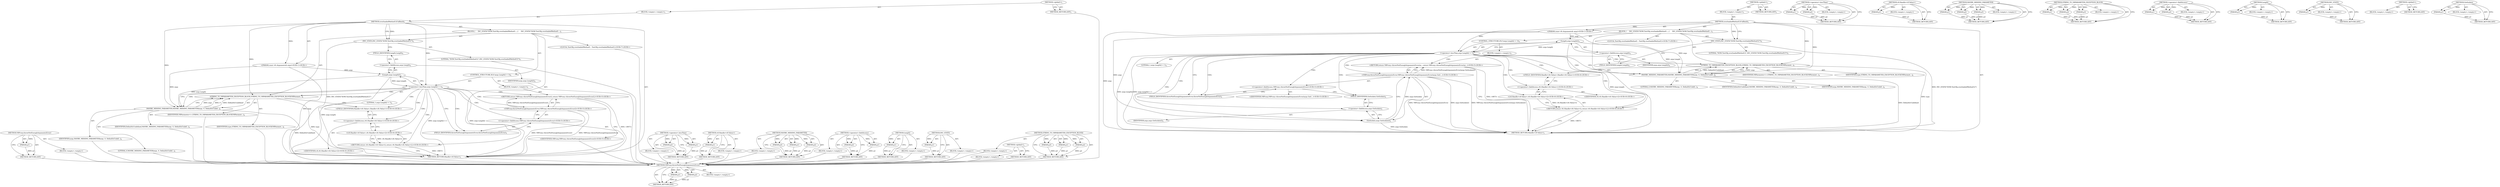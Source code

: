 digraph "GetIsolate" {
vulnerable_82 [label=<(METHOD,V8Proxy.throwNotEnoughArgumentsError)>];
vulnerable_83 [label=<(PARAM,p1)>];
vulnerable_84 [label=<(BLOCK,&lt;empty&gt;,&lt;empty&gt;)>];
vulnerable_85 [label=<(METHOD_RETURN,ANY)>];
vulnerable_6 [label=<(METHOD,&lt;global&gt;)<SUB>1</SUB>>];
vulnerable_7 [label=<(BLOCK,&lt;empty&gt;,&lt;empty&gt;)<SUB>1</SUB>>];
vulnerable_8 [label=<(METHOD,overloadedMethod12Callback)<SUB>1</SUB>>];
vulnerable_9 [label="<(PARAM,const v8::Arguments&amp; args)<SUB>1</SUB>>"];
vulnerable_10 [label=<(BLOCK,{
     INC_STATS(&quot;DOM.TestObj.overloadedMethod1...,{
     INC_STATS(&quot;DOM.TestObj.overloadedMethod1...)<SUB>2</SUB>>];
vulnerable_11 [label=<(INC_STATS,INC_STATS(&quot;DOM.TestObj.overloadedMethod12&quot;))<SUB>3</SUB>>];
vulnerable_12 [label=<(LITERAL,&quot;DOM.TestObj.overloadedMethod12&quot;,INC_STATS(&quot;DOM.TestObj.overloadedMethod12&quot;))<SUB>3</SUB>>];
vulnerable_13 [label=<(CONTROL_STRUCTURE,IF,if (args.Length() &lt; 1))<SUB>4</SUB>>];
vulnerable_14 [label=<(&lt;operator&gt;.lessThan,args.Length() &lt; 1)<SUB>4</SUB>>];
vulnerable_15 [label=<(Length,args.Length())<SUB>4</SUB>>];
vulnerable_16 [label=<(&lt;operator&gt;.fieldAccess,args.Length)<SUB>4</SUB>>];
vulnerable_17 [label=<(IDENTIFIER,args,args.Length())<SUB>4</SUB>>];
vulnerable_18 [label=<(FIELD_IDENTIFIER,Length,Length)<SUB>4</SUB>>];
vulnerable_19 [label=<(LITERAL,1,args.Length() &lt; 1)<SUB>4</SUB>>];
vulnerable_20 [label=<(BLOCK,&lt;empty&gt;,&lt;empty&gt;)<SUB>5</SUB>>];
vulnerable_21 [label="<(RETURN,return V8Proxy::throwNotEnoughArgumentsError();,return V8Proxy::throwNotEnoughArgumentsError();)<SUB>5</SUB>>"];
vulnerable_22 [label="<(V8Proxy.throwNotEnoughArgumentsError,V8Proxy::throwNotEnoughArgumentsError())<SUB>5</SUB>>"];
vulnerable_23 [label="<(&lt;operator&gt;.fieldAccess,V8Proxy::throwNotEnoughArgumentsError)<SUB>5</SUB>>"];
vulnerable_24 [label="<(IDENTIFIER,V8Proxy,V8Proxy::throwNotEnoughArgumentsError())<SUB>5</SUB>>"];
vulnerable_25 [label=<(FIELD_IDENTIFIER,throwNotEnoughArgumentsError,throwNotEnoughArgumentsError)<SUB>5</SUB>>];
vulnerable_26 [label=<(STRING_TO_V8PARAMETER_EXCEPTION_BLOCK,STRING_TO_V8PARAMETER_EXCEPTION_BLOCK(V8Paramet...)<SUB>6</SUB>>];
vulnerable_27 [label=<(IDENTIFIER,V8Parameter&lt;&gt;,STRING_TO_V8PARAMETER_EXCEPTION_BLOCK(V8Paramet...)<SUB>6</SUB>>];
vulnerable_28 [label=<(IDENTIFIER,type,STRING_TO_V8PARAMETER_EXCEPTION_BLOCK(V8Paramet...)<SUB>6</SUB>>];
vulnerable_29 [label=<(MAYBE_MISSING_PARAMETER,MAYBE_MISSING_PARAMETER(args, 0, DefaultIsUndef...)<SUB>6</SUB>>];
vulnerable_30 [label=<(IDENTIFIER,args,MAYBE_MISSING_PARAMETER(args, 0, DefaultIsUndef...)<SUB>6</SUB>>];
vulnerable_31 [label=<(LITERAL,0,MAYBE_MISSING_PARAMETER(args, 0, DefaultIsUndef...)<SUB>6</SUB>>];
vulnerable_32 [label=<(IDENTIFIER,DefaultIsUndefined,MAYBE_MISSING_PARAMETER(args, 0, DefaultIsUndef...)<SUB>6</SUB>>];
vulnerable_33 [label="<(LOCAL,TestObj.overloadedMethod1 : TestObj.overloadedMethod1)<SUB>7</SUB>>"];
vulnerable_34 [label="<(RETURN,return v8::Handle&lt;v8::Value&gt;();,return v8::Handle&lt;v8::Value&gt;();)<SUB>8</SUB>>"];
vulnerable_35 [label="<(v8.Handle&lt;v8.Value&gt;,v8::Handle&lt;v8::Value&gt;())<SUB>8</SUB>>"];
vulnerable_36 [label="<(&lt;operator&gt;.fieldAccess,v8::Handle&lt;v8::Value&gt;)<SUB>8</SUB>>"];
vulnerable_37 [label="<(IDENTIFIER,v8,v8::Handle&lt;v8::Value&gt;())<SUB>8</SUB>>"];
vulnerable_38 [label="<(FIELD_IDENTIFIER,Handle&lt;v8::Value&gt;,Handle&lt;v8::Value&gt;)<SUB>8</SUB>>"];
vulnerable_39 [label=<(METHOD_RETURN,Handle&lt;v8.Value&gt;)<SUB>1</SUB>>];
vulnerable_41 [label=<(METHOD_RETURN,ANY)<SUB>1</SUB>>];
vulnerable_68 [label=<(METHOD,&lt;operator&gt;.lessThan)>];
vulnerable_69 [label=<(PARAM,p1)>];
vulnerable_70 [label=<(PARAM,p2)>];
vulnerable_71 [label=<(BLOCK,&lt;empty&gt;,&lt;empty&gt;)>];
vulnerable_72 [label=<(METHOD_RETURN,ANY)>];
vulnerable_98 [label=<(METHOD,v8.Handle&lt;v8.Value&gt;)>];
vulnerable_99 [label=<(PARAM,p1)>];
vulnerable_100 [label=<(BLOCK,&lt;empty&gt;,&lt;empty&gt;)>];
vulnerable_101 [label=<(METHOD_RETURN,ANY)>];
vulnerable_92 [label=<(METHOD,MAYBE_MISSING_PARAMETER)>];
vulnerable_93 [label=<(PARAM,p1)>];
vulnerable_94 [label=<(PARAM,p2)>];
vulnerable_95 [label=<(PARAM,p3)>];
vulnerable_96 [label=<(BLOCK,&lt;empty&gt;,&lt;empty&gt;)>];
vulnerable_97 [label=<(METHOD_RETURN,ANY)>];
vulnerable_77 [label=<(METHOD,&lt;operator&gt;.fieldAccess)>];
vulnerable_78 [label=<(PARAM,p1)>];
vulnerable_79 [label=<(PARAM,p2)>];
vulnerable_80 [label=<(BLOCK,&lt;empty&gt;,&lt;empty&gt;)>];
vulnerable_81 [label=<(METHOD_RETURN,ANY)>];
vulnerable_73 [label=<(METHOD,Length)>];
vulnerable_74 [label=<(PARAM,p1)>];
vulnerable_75 [label=<(BLOCK,&lt;empty&gt;,&lt;empty&gt;)>];
vulnerable_76 [label=<(METHOD_RETURN,ANY)>];
vulnerable_64 [label=<(METHOD,INC_STATS)>];
vulnerable_65 [label=<(PARAM,p1)>];
vulnerable_66 [label=<(BLOCK,&lt;empty&gt;,&lt;empty&gt;)>];
vulnerable_67 [label=<(METHOD_RETURN,ANY)>];
vulnerable_58 [label=<(METHOD,&lt;global&gt;)<SUB>1</SUB>>];
vulnerable_59 [label=<(BLOCK,&lt;empty&gt;,&lt;empty&gt;)>];
vulnerable_60 [label=<(METHOD_RETURN,ANY)>];
vulnerable_86 [label=<(METHOD,STRING_TO_V8PARAMETER_EXCEPTION_BLOCK)>];
vulnerable_87 [label=<(PARAM,p1)>];
vulnerable_88 [label=<(PARAM,p2)>];
vulnerable_89 [label=<(PARAM,p3)>];
vulnerable_90 [label=<(BLOCK,&lt;empty&gt;,&lt;empty&gt;)>];
vulnerable_91 [label=<(METHOD_RETURN,ANY)>];
fixed_86 [label=<(METHOD,V8Proxy.throwNotEnoughArgumentsError)>];
fixed_87 [label=<(PARAM,p1)>];
fixed_88 [label=<(PARAM,p2)>];
fixed_89 [label=<(BLOCK,&lt;empty&gt;,&lt;empty&gt;)>];
fixed_90 [label=<(METHOD_RETURN,ANY)>];
fixed_6 [label=<(METHOD,&lt;global&gt;)<SUB>1</SUB>>];
fixed_7 [label=<(BLOCK,&lt;empty&gt;,&lt;empty&gt;)<SUB>1</SUB>>];
fixed_8 [label=<(METHOD,overloadedMethod12Callback)<SUB>1</SUB>>];
fixed_9 [label="<(PARAM,const v8::Arguments&amp; args)<SUB>1</SUB>>"];
fixed_10 [label=<(BLOCK,{
     INC_STATS(&quot;DOM.TestObj.overloadedMethod1...,{
     INC_STATS(&quot;DOM.TestObj.overloadedMethod1...)<SUB>2</SUB>>];
fixed_11 [label=<(INC_STATS,INC_STATS(&quot;DOM.TestObj.overloadedMethod12&quot;))<SUB>3</SUB>>];
fixed_12 [label=<(LITERAL,&quot;DOM.TestObj.overloadedMethod12&quot;,INC_STATS(&quot;DOM.TestObj.overloadedMethod12&quot;))<SUB>3</SUB>>];
fixed_13 [label=<(CONTROL_STRUCTURE,IF,if (args.Length() &lt; 1))<SUB>4</SUB>>];
fixed_14 [label=<(&lt;operator&gt;.lessThan,args.Length() &lt; 1)<SUB>4</SUB>>];
fixed_15 [label=<(Length,args.Length())<SUB>4</SUB>>];
fixed_16 [label=<(&lt;operator&gt;.fieldAccess,args.Length)<SUB>4</SUB>>];
fixed_17 [label=<(IDENTIFIER,args,args.Length())<SUB>4</SUB>>];
fixed_18 [label=<(FIELD_IDENTIFIER,Length,Length)<SUB>4</SUB>>];
fixed_19 [label=<(LITERAL,1,args.Length() &lt; 1)<SUB>4</SUB>>];
fixed_20 [label=<(BLOCK,&lt;empty&gt;,&lt;empty&gt;)<SUB>5</SUB>>];
fixed_21 [label="<(RETURN,return V8Proxy::throwNotEnoughArgumentsError(ar...,return V8Proxy::throwNotEnoughArgumentsError(ar...)<SUB>5</SUB>>"];
fixed_22 [label="<(V8Proxy.throwNotEnoughArgumentsError,V8Proxy::throwNotEnoughArgumentsError(args.GetI...)<SUB>5</SUB>>"];
fixed_23 [label="<(&lt;operator&gt;.fieldAccess,V8Proxy::throwNotEnoughArgumentsError)<SUB>5</SUB>>"];
fixed_24 [label="<(IDENTIFIER,V8Proxy,V8Proxy::throwNotEnoughArgumentsError(args.GetI...)<SUB>5</SUB>>"];
fixed_25 [label=<(FIELD_IDENTIFIER,throwNotEnoughArgumentsError,throwNotEnoughArgumentsError)<SUB>5</SUB>>];
fixed_26 [label=<(GetIsolate,args.GetIsolate())<SUB>5</SUB>>];
fixed_27 [label=<(&lt;operator&gt;.fieldAccess,args.GetIsolate)<SUB>5</SUB>>];
fixed_28 [label=<(IDENTIFIER,args,args.GetIsolate())<SUB>5</SUB>>];
fixed_29 [label=<(FIELD_IDENTIFIER,GetIsolate,GetIsolate)<SUB>5</SUB>>];
fixed_30 [label=<(STRING_TO_V8PARAMETER_EXCEPTION_BLOCK,STRING_TO_V8PARAMETER_EXCEPTION_BLOCK(V8Paramet...)<SUB>6</SUB>>];
fixed_31 [label=<(IDENTIFIER,V8Parameter&lt;&gt;,STRING_TO_V8PARAMETER_EXCEPTION_BLOCK(V8Paramet...)<SUB>6</SUB>>];
fixed_32 [label=<(IDENTIFIER,type,STRING_TO_V8PARAMETER_EXCEPTION_BLOCK(V8Paramet...)<SUB>6</SUB>>];
fixed_33 [label=<(MAYBE_MISSING_PARAMETER,MAYBE_MISSING_PARAMETER(args, 0, DefaultIsUndef...)<SUB>6</SUB>>];
fixed_34 [label=<(IDENTIFIER,args,MAYBE_MISSING_PARAMETER(args, 0, DefaultIsUndef...)<SUB>6</SUB>>];
fixed_35 [label=<(LITERAL,0,MAYBE_MISSING_PARAMETER(args, 0, DefaultIsUndef...)<SUB>6</SUB>>];
fixed_36 [label=<(IDENTIFIER,DefaultIsUndefined,MAYBE_MISSING_PARAMETER(args, 0, DefaultIsUndef...)<SUB>6</SUB>>];
fixed_37 [label="<(LOCAL,TestObj.overloadedMethod1 : TestObj.overloadedMethod1)<SUB>7</SUB>>"];
fixed_38 [label="<(RETURN,return v8::Handle&lt;v8::Value&gt;();,return v8::Handle&lt;v8::Value&gt;();)<SUB>8</SUB>>"];
fixed_39 [label="<(v8.Handle&lt;v8.Value&gt;,v8::Handle&lt;v8::Value&gt;())<SUB>8</SUB>>"];
fixed_40 [label="<(&lt;operator&gt;.fieldAccess,v8::Handle&lt;v8::Value&gt;)<SUB>8</SUB>>"];
fixed_41 [label="<(IDENTIFIER,v8,v8::Handle&lt;v8::Value&gt;())<SUB>8</SUB>>"];
fixed_42 [label="<(FIELD_IDENTIFIER,Handle&lt;v8::Value&gt;,Handle&lt;v8::Value&gt;)<SUB>8</SUB>>"];
fixed_43 [label=<(METHOD_RETURN,Handle&lt;v8.Value&gt;)<SUB>1</SUB>>];
fixed_45 [label=<(METHOD_RETURN,ANY)<SUB>1</SUB>>];
fixed_72 [label=<(METHOD,&lt;operator&gt;.lessThan)>];
fixed_73 [label=<(PARAM,p1)>];
fixed_74 [label=<(PARAM,p2)>];
fixed_75 [label=<(BLOCK,&lt;empty&gt;,&lt;empty&gt;)>];
fixed_76 [label=<(METHOD_RETURN,ANY)>];
fixed_107 [label=<(METHOD,v8.Handle&lt;v8.Value&gt;)>];
fixed_108 [label=<(PARAM,p1)>];
fixed_109 [label=<(BLOCK,&lt;empty&gt;,&lt;empty&gt;)>];
fixed_110 [label=<(METHOD_RETURN,ANY)>];
fixed_101 [label=<(METHOD,MAYBE_MISSING_PARAMETER)>];
fixed_102 [label=<(PARAM,p1)>];
fixed_103 [label=<(PARAM,p2)>];
fixed_104 [label=<(PARAM,p3)>];
fixed_105 [label=<(BLOCK,&lt;empty&gt;,&lt;empty&gt;)>];
fixed_106 [label=<(METHOD_RETURN,ANY)>];
fixed_95 [label=<(METHOD,STRING_TO_V8PARAMETER_EXCEPTION_BLOCK)>];
fixed_96 [label=<(PARAM,p1)>];
fixed_97 [label=<(PARAM,p2)>];
fixed_98 [label=<(PARAM,p3)>];
fixed_99 [label=<(BLOCK,&lt;empty&gt;,&lt;empty&gt;)>];
fixed_100 [label=<(METHOD_RETURN,ANY)>];
fixed_81 [label=<(METHOD,&lt;operator&gt;.fieldAccess)>];
fixed_82 [label=<(PARAM,p1)>];
fixed_83 [label=<(PARAM,p2)>];
fixed_84 [label=<(BLOCK,&lt;empty&gt;,&lt;empty&gt;)>];
fixed_85 [label=<(METHOD_RETURN,ANY)>];
fixed_77 [label=<(METHOD,Length)>];
fixed_78 [label=<(PARAM,p1)>];
fixed_79 [label=<(BLOCK,&lt;empty&gt;,&lt;empty&gt;)>];
fixed_80 [label=<(METHOD_RETURN,ANY)>];
fixed_68 [label=<(METHOD,INC_STATS)>];
fixed_69 [label=<(PARAM,p1)>];
fixed_70 [label=<(BLOCK,&lt;empty&gt;,&lt;empty&gt;)>];
fixed_71 [label=<(METHOD_RETURN,ANY)>];
fixed_62 [label=<(METHOD,&lt;global&gt;)<SUB>1</SUB>>];
fixed_63 [label=<(BLOCK,&lt;empty&gt;,&lt;empty&gt;)>];
fixed_64 [label=<(METHOD_RETURN,ANY)>];
fixed_91 [label=<(METHOD,GetIsolate)>];
fixed_92 [label=<(PARAM,p1)>];
fixed_93 [label=<(BLOCK,&lt;empty&gt;,&lt;empty&gt;)>];
fixed_94 [label=<(METHOD_RETURN,ANY)>];
vulnerable_82 -> vulnerable_83  [key=0, label="AST: "];
vulnerable_82 -> vulnerable_83  [key=1, label="DDG: "];
vulnerable_82 -> vulnerable_84  [key=0, label="AST: "];
vulnerable_82 -> vulnerable_85  [key=0, label="AST: "];
vulnerable_82 -> vulnerable_85  [key=1, label="CFG: "];
vulnerable_83 -> vulnerable_85  [key=0, label="DDG: p1"];
vulnerable_84 -> fixed_86  [key=0];
vulnerable_85 -> fixed_86  [key=0];
vulnerable_6 -> vulnerable_7  [key=0, label="AST: "];
vulnerable_6 -> vulnerable_41  [key=0, label="AST: "];
vulnerable_6 -> vulnerable_41  [key=1, label="CFG: "];
vulnerable_7 -> vulnerable_8  [key=0, label="AST: "];
vulnerable_8 -> vulnerable_9  [key=0, label="AST: "];
vulnerable_8 -> vulnerable_9  [key=1, label="DDG: "];
vulnerable_8 -> vulnerable_10  [key=0, label="AST: "];
vulnerable_8 -> vulnerable_39  [key=0, label="AST: "];
vulnerable_8 -> vulnerable_11  [key=0, label="CFG: "];
vulnerable_8 -> vulnerable_11  [key=1, label="DDG: "];
vulnerable_8 -> vulnerable_26  [key=0, label="DDG: "];
vulnerable_8 -> vulnerable_14  [key=0, label="DDG: "];
vulnerable_8 -> vulnerable_29  [key=0, label="DDG: "];
vulnerable_9 -> vulnerable_39  [key=0, label="DDG: args"];
vulnerable_9 -> vulnerable_29  [key=0, label="DDG: args"];
vulnerable_9 -> vulnerable_15  [key=0, label="DDG: args"];
vulnerable_10 -> vulnerable_11  [key=0, label="AST: "];
vulnerable_10 -> vulnerable_13  [key=0, label="AST: "];
vulnerable_10 -> vulnerable_26  [key=0, label="AST: "];
vulnerable_10 -> vulnerable_33  [key=0, label="AST: "];
vulnerable_10 -> vulnerable_34  [key=0, label="AST: "];
vulnerable_11 -> vulnerable_12  [key=0, label="AST: "];
vulnerable_11 -> vulnerable_18  [key=0, label="CFG: "];
vulnerable_11 -> vulnerable_39  [key=0, label="DDG: INC_STATS(&quot;DOM.TestObj.overloadedMethod12&quot;)"];
vulnerable_12 -> fixed_86  [key=0];
vulnerable_13 -> vulnerable_14  [key=0, label="AST: "];
vulnerable_13 -> vulnerable_20  [key=0, label="AST: "];
vulnerable_14 -> vulnerable_15  [key=0, label="AST: "];
vulnerable_14 -> vulnerable_19  [key=0, label="AST: "];
vulnerable_14 -> vulnerable_25  [key=0, label="CFG: "];
vulnerable_14 -> vulnerable_25  [key=1, label="CDG: "];
vulnerable_14 -> vulnerable_29  [key=0, label="CFG: "];
vulnerable_14 -> vulnerable_29  [key=1, label="CDG: "];
vulnerable_14 -> vulnerable_39  [key=0, label="DDG: args.Length()"];
vulnerable_14 -> vulnerable_39  [key=1, label="DDG: args.Length() &lt; 1"];
vulnerable_14 -> vulnerable_34  [key=0, label="CDG: "];
vulnerable_14 -> vulnerable_21  [key=0, label="CDG: "];
vulnerable_14 -> vulnerable_26  [key=0, label="CDG: "];
vulnerable_14 -> vulnerable_23  [key=0, label="CDG: "];
vulnerable_14 -> vulnerable_36  [key=0, label="CDG: "];
vulnerable_14 -> vulnerable_35  [key=0, label="CDG: "];
vulnerable_14 -> vulnerable_38  [key=0, label="CDG: "];
vulnerable_14 -> vulnerable_22  [key=0, label="CDG: "];
vulnerable_15 -> vulnerable_16  [key=0, label="AST: "];
vulnerable_15 -> vulnerable_14  [key=0, label="CFG: "];
vulnerable_15 -> vulnerable_14  [key=1, label="DDG: args.Length"];
vulnerable_15 -> vulnerable_39  [key=0, label="DDG: args.Length"];
vulnerable_15 -> vulnerable_29  [key=0, label="DDG: args.Length"];
vulnerable_16 -> vulnerable_17  [key=0, label="AST: "];
vulnerable_16 -> vulnerable_18  [key=0, label="AST: "];
vulnerable_16 -> vulnerable_15  [key=0, label="CFG: "];
vulnerable_17 -> fixed_86  [key=0];
vulnerable_18 -> vulnerable_16  [key=0, label="CFG: "];
vulnerable_19 -> fixed_86  [key=0];
vulnerable_20 -> vulnerable_21  [key=0, label="AST: "];
vulnerable_21 -> vulnerable_22  [key=0, label="AST: "];
vulnerable_21 -> vulnerable_39  [key=0, label="CFG: "];
vulnerable_21 -> vulnerable_39  [key=1, label="DDG: &lt;RET&gt;"];
vulnerable_22 -> vulnerable_23  [key=0, label="AST: "];
vulnerable_22 -> vulnerable_21  [key=0, label="CFG: "];
vulnerable_22 -> vulnerable_21  [key=1, label="DDG: V8Proxy::throwNotEnoughArgumentsError()"];
vulnerable_22 -> vulnerable_39  [key=0, label="DDG: V8Proxy::throwNotEnoughArgumentsError"];
vulnerable_22 -> vulnerable_39  [key=1, label="DDG: V8Proxy::throwNotEnoughArgumentsError()"];
vulnerable_23 -> vulnerable_24  [key=0, label="AST: "];
vulnerable_23 -> vulnerable_25  [key=0, label="AST: "];
vulnerable_23 -> vulnerable_22  [key=0, label="CFG: "];
vulnerable_24 -> fixed_86  [key=0];
vulnerable_25 -> vulnerable_23  [key=0, label="CFG: "];
vulnerable_26 -> vulnerable_27  [key=0, label="AST: "];
vulnerable_26 -> vulnerable_28  [key=0, label="AST: "];
vulnerable_26 -> vulnerable_29  [key=0, label="AST: "];
vulnerable_26 -> vulnerable_38  [key=0, label="CFG: "];
vulnerable_26 -> vulnerable_39  [key=0, label="DDG: type"];
vulnerable_27 -> fixed_86  [key=0];
vulnerable_28 -> fixed_86  [key=0];
vulnerable_29 -> vulnerable_30  [key=0, label="AST: "];
vulnerable_29 -> vulnerable_31  [key=0, label="AST: "];
vulnerable_29 -> vulnerable_32  [key=0, label="AST: "];
vulnerable_29 -> vulnerable_26  [key=0, label="CFG: "];
vulnerable_29 -> vulnerable_26  [key=1, label="DDG: args"];
vulnerable_29 -> vulnerable_26  [key=2, label="DDG: 0"];
vulnerable_29 -> vulnerable_26  [key=3, label="DDG: DefaultIsUndefined"];
vulnerable_29 -> vulnerable_39  [key=0, label="DDG: DefaultIsUndefined"];
vulnerable_30 -> fixed_86  [key=0];
vulnerable_31 -> fixed_86  [key=0];
vulnerable_32 -> fixed_86  [key=0];
vulnerable_33 -> fixed_86  [key=0];
vulnerable_34 -> vulnerable_35  [key=0, label="AST: "];
vulnerable_34 -> vulnerable_39  [key=0, label="CFG: "];
vulnerable_34 -> vulnerable_39  [key=1, label="DDG: &lt;RET&gt;"];
vulnerable_35 -> vulnerable_36  [key=0, label="AST: "];
vulnerable_35 -> vulnerable_34  [key=0, label="CFG: "];
vulnerable_35 -> vulnerable_34  [key=1, label="DDG: v8::Handle&lt;v8::Value&gt;()"];
vulnerable_36 -> vulnerable_37  [key=0, label="AST: "];
vulnerable_36 -> vulnerable_38  [key=0, label="AST: "];
vulnerable_36 -> vulnerable_35  [key=0, label="CFG: "];
vulnerable_37 -> fixed_86  [key=0];
vulnerable_38 -> vulnerable_36  [key=0, label="CFG: "];
vulnerable_39 -> fixed_86  [key=0];
vulnerable_41 -> fixed_86  [key=0];
vulnerable_68 -> vulnerable_69  [key=0, label="AST: "];
vulnerable_68 -> vulnerable_69  [key=1, label="DDG: "];
vulnerable_68 -> vulnerable_71  [key=0, label="AST: "];
vulnerable_68 -> vulnerable_70  [key=0, label="AST: "];
vulnerable_68 -> vulnerable_70  [key=1, label="DDG: "];
vulnerable_68 -> vulnerable_72  [key=0, label="AST: "];
vulnerable_68 -> vulnerable_72  [key=1, label="CFG: "];
vulnerable_69 -> vulnerable_72  [key=0, label="DDG: p1"];
vulnerable_70 -> vulnerable_72  [key=0, label="DDG: p2"];
vulnerable_71 -> fixed_86  [key=0];
vulnerable_72 -> fixed_86  [key=0];
vulnerable_98 -> vulnerable_99  [key=0, label="AST: "];
vulnerable_98 -> vulnerable_99  [key=1, label="DDG: "];
vulnerable_98 -> vulnerable_100  [key=0, label="AST: "];
vulnerable_98 -> vulnerable_101  [key=0, label="AST: "];
vulnerable_98 -> vulnerable_101  [key=1, label="CFG: "];
vulnerable_99 -> vulnerable_101  [key=0, label="DDG: p1"];
vulnerable_100 -> fixed_86  [key=0];
vulnerable_101 -> fixed_86  [key=0];
vulnerable_92 -> vulnerable_93  [key=0, label="AST: "];
vulnerable_92 -> vulnerable_93  [key=1, label="DDG: "];
vulnerable_92 -> vulnerable_96  [key=0, label="AST: "];
vulnerable_92 -> vulnerable_94  [key=0, label="AST: "];
vulnerable_92 -> vulnerable_94  [key=1, label="DDG: "];
vulnerable_92 -> vulnerable_97  [key=0, label="AST: "];
vulnerable_92 -> vulnerable_97  [key=1, label="CFG: "];
vulnerable_92 -> vulnerable_95  [key=0, label="AST: "];
vulnerable_92 -> vulnerable_95  [key=1, label="DDG: "];
vulnerable_93 -> vulnerable_97  [key=0, label="DDG: p1"];
vulnerable_94 -> vulnerable_97  [key=0, label="DDG: p2"];
vulnerable_95 -> vulnerable_97  [key=0, label="DDG: p3"];
vulnerable_96 -> fixed_86  [key=0];
vulnerable_97 -> fixed_86  [key=0];
vulnerable_77 -> vulnerable_78  [key=0, label="AST: "];
vulnerable_77 -> vulnerable_78  [key=1, label="DDG: "];
vulnerable_77 -> vulnerable_80  [key=0, label="AST: "];
vulnerable_77 -> vulnerable_79  [key=0, label="AST: "];
vulnerable_77 -> vulnerable_79  [key=1, label="DDG: "];
vulnerable_77 -> vulnerable_81  [key=0, label="AST: "];
vulnerable_77 -> vulnerable_81  [key=1, label="CFG: "];
vulnerable_78 -> vulnerable_81  [key=0, label="DDG: p1"];
vulnerable_79 -> vulnerable_81  [key=0, label="DDG: p2"];
vulnerable_80 -> fixed_86  [key=0];
vulnerable_81 -> fixed_86  [key=0];
vulnerable_73 -> vulnerable_74  [key=0, label="AST: "];
vulnerable_73 -> vulnerable_74  [key=1, label="DDG: "];
vulnerable_73 -> vulnerable_75  [key=0, label="AST: "];
vulnerable_73 -> vulnerable_76  [key=0, label="AST: "];
vulnerable_73 -> vulnerable_76  [key=1, label="CFG: "];
vulnerable_74 -> vulnerable_76  [key=0, label="DDG: p1"];
vulnerable_75 -> fixed_86  [key=0];
vulnerable_76 -> fixed_86  [key=0];
vulnerable_64 -> vulnerable_65  [key=0, label="AST: "];
vulnerable_64 -> vulnerable_65  [key=1, label="DDG: "];
vulnerable_64 -> vulnerable_66  [key=0, label="AST: "];
vulnerable_64 -> vulnerable_67  [key=0, label="AST: "];
vulnerable_64 -> vulnerable_67  [key=1, label="CFG: "];
vulnerable_65 -> vulnerable_67  [key=0, label="DDG: p1"];
vulnerable_66 -> fixed_86  [key=0];
vulnerable_67 -> fixed_86  [key=0];
vulnerable_58 -> vulnerable_59  [key=0, label="AST: "];
vulnerable_58 -> vulnerable_60  [key=0, label="AST: "];
vulnerable_58 -> vulnerable_60  [key=1, label="CFG: "];
vulnerable_59 -> fixed_86  [key=0];
vulnerable_60 -> fixed_86  [key=0];
vulnerable_86 -> vulnerable_87  [key=0, label="AST: "];
vulnerable_86 -> vulnerable_87  [key=1, label="DDG: "];
vulnerable_86 -> vulnerable_90  [key=0, label="AST: "];
vulnerable_86 -> vulnerable_88  [key=0, label="AST: "];
vulnerable_86 -> vulnerable_88  [key=1, label="DDG: "];
vulnerable_86 -> vulnerable_91  [key=0, label="AST: "];
vulnerable_86 -> vulnerable_91  [key=1, label="CFG: "];
vulnerable_86 -> vulnerable_89  [key=0, label="AST: "];
vulnerable_86 -> vulnerable_89  [key=1, label="DDG: "];
vulnerable_87 -> vulnerable_91  [key=0, label="DDG: p1"];
vulnerable_88 -> vulnerable_91  [key=0, label="DDG: p2"];
vulnerable_89 -> vulnerable_91  [key=0, label="DDG: p3"];
vulnerable_90 -> fixed_86  [key=0];
vulnerable_91 -> fixed_86  [key=0];
fixed_86 -> fixed_87  [key=0, label="AST: "];
fixed_86 -> fixed_87  [key=1, label="DDG: "];
fixed_86 -> fixed_89  [key=0, label="AST: "];
fixed_86 -> fixed_88  [key=0, label="AST: "];
fixed_86 -> fixed_88  [key=1, label="DDG: "];
fixed_86 -> fixed_90  [key=0, label="AST: "];
fixed_86 -> fixed_90  [key=1, label="CFG: "];
fixed_87 -> fixed_90  [key=0, label="DDG: p1"];
fixed_88 -> fixed_90  [key=0, label="DDG: p2"];
fixed_6 -> fixed_7  [key=0, label="AST: "];
fixed_6 -> fixed_45  [key=0, label="AST: "];
fixed_6 -> fixed_45  [key=1, label="CFG: "];
fixed_7 -> fixed_8  [key=0, label="AST: "];
fixed_8 -> fixed_9  [key=0, label="AST: "];
fixed_8 -> fixed_9  [key=1, label="DDG: "];
fixed_8 -> fixed_10  [key=0, label="AST: "];
fixed_8 -> fixed_43  [key=0, label="AST: "];
fixed_8 -> fixed_11  [key=0, label="CFG: "];
fixed_8 -> fixed_11  [key=1, label="DDG: "];
fixed_8 -> fixed_30  [key=0, label="DDG: "];
fixed_8 -> fixed_14  [key=0, label="DDG: "];
fixed_8 -> fixed_33  [key=0, label="DDG: "];
fixed_9 -> fixed_43  [key=0, label="DDG: args"];
fixed_9 -> fixed_33  [key=0, label="DDG: args"];
fixed_9 -> fixed_15  [key=0, label="DDG: args"];
fixed_9 -> fixed_26  [key=0, label="DDG: args"];
fixed_10 -> fixed_11  [key=0, label="AST: "];
fixed_10 -> fixed_13  [key=0, label="AST: "];
fixed_10 -> fixed_30  [key=0, label="AST: "];
fixed_10 -> fixed_37  [key=0, label="AST: "];
fixed_10 -> fixed_38  [key=0, label="AST: "];
fixed_11 -> fixed_12  [key=0, label="AST: "];
fixed_11 -> fixed_18  [key=0, label="CFG: "];
fixed_11 -> fixed_43  [key=0, label="DDG: INC_STATS(&quot;DOM.TestObj.overloadedMethod12&quot;)"];
fixed_13 -> fixed_14  [key=0, label="AST: "];
fixed_13 -> fixed_20  [key=0, label="AST: "];
fixed_14 -> fixed_15  [key=0, label="AST: "];
fixed_14 -> fixed_19  [key=0, label="AST: "];
fixed_14 -> fixed_25  [key=0, label="CFG: "];
fixed_14 -> fixed_25  [key=1, label="CDG: "];
fixed_14 -> fixed_33  [key=0, label="CFG: "];
fixed_14 -> fixed_33  [key=1, label="CDG: "];
fixed_14 -> fixed_43  [key=0, label="DDG: args.Length()"];
fixed_14 -> fixed_43  [key=1, label="DDG: args.Length() &lt; 1"];
fixed_14 -> fixed_40  [key=0, label="CDG: "];
fixed_14 -> fixed_30  [key=0, label="CDG: "];
fixed_14 -> fixed_29  [key=0, label="CDG: "];
fixed_14 -> fixed_21  [key=0, label="CDG: "];
fixed_14 -> fixed_26  [key=0, label="CDG: "];
fixed_14 -> fixed_42  [key=0, label="CDG: "];
fixed_14 -> fixed_23  [key=0, label="CDG: "];
fixed_14 -> fixed_38  [key=0, label="CDG: "];
fixed_14 -> fixed_22  [key=0, label="CDG: "];
fixed_14 -> fixed_39  [key=0, label="CDG: "];
fixed_14 -> fixed_27  [key=0, label="CDG: "];
fixed_15 -> fixed_16  [key=0, label="AST: "];
fixed_15 -> fixed_14  [key=0, label="CFG: "];
fixed_15 -> fixed_14  [key=1, label="DDG: args.Length"];
fixed_15 -> fixed_43  [key=0, label="DDG: args.Length"];
fixed_15 -> fixed_33  [key=0, label="DDG: args.Length"];
fixed_16 -> fixed_17  [key=0, label="AST: "];
fixed_16 -> fixed_18  [key=0, label="AST: "];
fixed_16 -> fixed_15  [key=0, label="CFG: "];
fixed_18 -> fixed_16  [key=0, label="CFG: "];
fixed_20 -> fixed_21  [key=0, label="AST: "];
fixed_21 -> fixed_22  [key=0, label="AST: "];
fixed_21 -> fixed_43  [key=0, label="CFG: "];
fixed_21 -> fixed_43  [key=1, label="DDG: &lt;RET&gt;"];
fixed_22 -> fixed_23  [key=0, label="AST: "];
fixed_22 -> fixed_26  [key=0, label="AST: "];
fixed_22 -> fixed_21  [key=0, label="CFG: "];
fixed_22 -> fixed_21  [key=1, label="DDG: V8Proxy::throwNotEnoughArgumentsError(args.GetIsolate())"];
fixed_22 -> fixed_43  [key=0, label="DDG: V8Proxy::throwNotEnoughArgumentsError"];
fixed_22 -> fixed_43  [key=1, label="DDG: args.GetIsolate()"];
fixed_22 -> fixed_43  [key=2, label="DDG: V8Proxy::throwNotEnoughArgumentsError(args.GetIsolate())"];
fixed_23 -> fixed_24  [key=0, label="AST: "];
fixed_23 -> fixed_25  [key=0, label="AST: "];
fixed_23 -> fixed_29  [key=0, label="CFG: "];
fixed_25 -> fixed_23  [key=0, label="CFG: "];
fixed_26 -> fixed_27  [key=0, label="AST: "];
fixed_26 -> fixed_22  [key=0, label="CFG: "];
fixed_26 -> fixed_22  [key=1, label="DDG: args.GetIsolate"];
fixed_26 -> fixed_43  [key=0, label="DDG: args.GetIsolate"];
fixed_27 -> fixed_28  [key=0, label="AST: "];
fixed_27 -> fixed_29  [key=0, label="AST: "];
fixed_27 -> fixed_26  [key=0, label="CFG: "];
fixed_29 -> fixed_27  [key=0, label="CFG: "];
fixed_30 -> fixed_31  [key=0, label="AST: "];
fixed_30 -> fixed_32  [key=0, label="AST: "];
fixed_30 -> fixed_33  [key=0, label="AST: "];
fixed_30 -> fixed_42  [key=0, label="CFG: "];
fixed_30 -> fixed_43  [key=0, label="DDG: type"];
fixed_33 -> fixed_34  [key=0, label="AST: "];
fixed_33 -> fixed_35  [key=0, label="AST: "];
fixed_33 -> fixed_36  [key=0, label="AST: "];
fixed_33 -> fixed_30  [key=0, label="CFG: "];
fixed_33 -> fixed_30  [key=1, label="DDG: args"];
fixed_33 -> fixed_30  [key=2, label="DDG: 0"];
fixed_33 -> fixed_30  [key=3, label="DDG: DefaultIsUndefined"];
fixed_33 -> fixed_43  [key=0, label="DDG: DefaultIsUndefined"];
fixed_38 -> fixed_39  [key=0, label="AST: "];
fixed_38 -> fixed_43  [key=0, label="CFG: "];
fixed_38 -> fixed_43  [key=1, label="DDG: &lt;RET&gt;"];
fixed_39 -> fixed_40  [key=0, label="AST: "];
fixed_39 -> fixed_38  [key=0, label="CFG: "];
fixed_39 -> fixed_38  [key=1, label="DDG: v8::Handle&lt;v8::Value&gt;()"];
fixed_40 -> fixed_41  [key=0, label="AST: "];
fixed_40 -> fixed_42  [key=0, label="AST: "];
fixed_40 -> fixed_39  [key=0, label="CFG: "];
fixed_42 -> fixed_40  [key=0, label="CFG: "];
fixed_72 -> fixed_73  [key=0, label="AST: "];
fixed_72 -> fixed_73  [key=1, label="DDG: "];
fixed_72 -> fixed_75  [key=0, label="AST: "];
fixed_72 -> fixed_74  [key=0, label="AST: "];
fixed_72 -> fixed_74  [key=1, label="DDG: "];
fixed_72 -> fixed_76  [key=0, label="AST: "];
fixed_72 -> fixed_76  [key=1, label="CFG: "];
fixed_73 -> fixed_76  [key=0, label="DDG: p1"];
fixed_74 -> fixed_76  [key=0, label="DDG: p2"];
fixed_107 -> fixed_108  [key=0, label="AST: "];
fixed_107 -> fixed_108  [key=1, label="DDG: "];
fixed_107 -> fixed_109  [key=0, label="AST: "];
fixed_107 -> fixed_110  [key=0, label="AST: "];
fixed_107 -> fixed_110  [key=1, label="CFG: "];
fixed_108 -> fixed_110  [key=0, label="DDG: p1"];
fixed_101 -> fixed_102  [key=0, label="AST: "];
fixed_101 -> fixed_102  [key=1, label="DDG: "];
fixed_101 -> fixed_105  [key=0, label="AST: "];
fixed_101 -> fixed_103  [key=0, label="AST: "];
fixed_101 -> fixed_103  [key=1, label="DDG: "];
fixed_101 -> fixed_106  [key=0, label="AST: "];
fixed_101 -> fixed_106  [key=1, label="CFG: "];
fixed_101 -> fixed_104  [key=0, label="AST: "];
fixed_101 -> fixed_104  [key=1, label="DDG: "];
fixed_102 -> fixed_106  [key=0, label="DDG: p1"];
fixed_103 -> fixed_106  [key=0, label="DDG: p2"];
fixed_104 -> fixed_106  [key=0, label="DDG: p3"];
fixed_95 -> fixed_96  [key=0, label="AST: "];
fixed_95 -> fixed_96  [key=1, label="DDG: "];
fixed_95 -> fixed_99  [key=0, label="AST: "];
fixed_95 -> fixed_97  [key=0, label="AST: "];
fixed_95 -> fixed_97  [key=1, label="DDG: "];
fixed_95 -> fixed_100  [key=0, label="AST: "];
fixed_95 -> fixed_100  [key=1, label="CFG: "];
fixed_95 -> fixed_98  [key=0, label="AST: "];
fixed_95 -> fixed_98  [key=1, label="DDG: "];
fixed_96 -> fixed_100  [key=0, label="DDG: p1"];
fixed_97 -> fixed_100  [key=0, label="DDG: p2"];
fixed_98 -> fixed_100  [key=0, label="DDG: p3"];
fixed_81 -> fixed_82  [key=0, label="AST: "];
fixed_81 -> fixed_82  [key=1, label="DDG: "];
fixed_81 -> fixed_84  [key=0, label="AST: "];
fixed_81 -> fixed_83  [key=0, label="AST: "];
fixed_81 -> fixed_83  [key=1, label="DDG: "];
fixed_81 -> fixed_85  [key=0, label="AST: "];
fixed_81 -> fixed_85  [key=1, label="CFG: "];
fixed_82 -> fixed_85  [key=0, label="DDG: p1"];
fixed_83 -> fixed_85  [key=0, label="DDG: p2"];
fixed_77 -> fixed_78  [key=0, label="AST: "];
fixed_77 -> fixed_78  [key=1, label="DDG: "];
fixed_77 -> fixed_79  [key=0, label="AST: "];
fixed_77 -> fixed_80  [key=0, label="AST: "];
fixed_77 -> fixed_80  [key=1, label="CFG: "];
fixed_78 -> fixed_80  [key=0, label="DDG: p1"];
fixed_68 -> fixed_69  [key=0, label="AST: "];
fixed_68 -> fixed_69  [key=1, label="DDG: "];
fixed_68 -> fixed_70  [key=0, label="AST: "];
fixed_68 -> fixed_71  [key=0, label="AST: "];
fixed_68 -> fixed_71  [key=1, label="CFG: "];
fixed_69 -> fixed_71  [key=0, label="DDG: p1"];
fixed_62 -> fixed_63  [key=0, label="AST: "];
fixed_62 -> fixed_64  [key=0, label="AST: "];
fixed_62 -> fixed_64  [key=1, label="CFG: "];
fixed_91 -> fixed_92  [key=0, label="AST: "];
fixed_91 -> fixed_92  [key=1, label="DDG: "];
fixed_91 -> fixed_93  [key=0, label="AST: "];
fixed_91 -> fixed_94  [key=0, label="AST: "];
fixed_91 -> fixed_94  [key=1, label="CFG: "];
fixed_92 -> fixed_94  [key=0, label="DDG: p1"];
}
